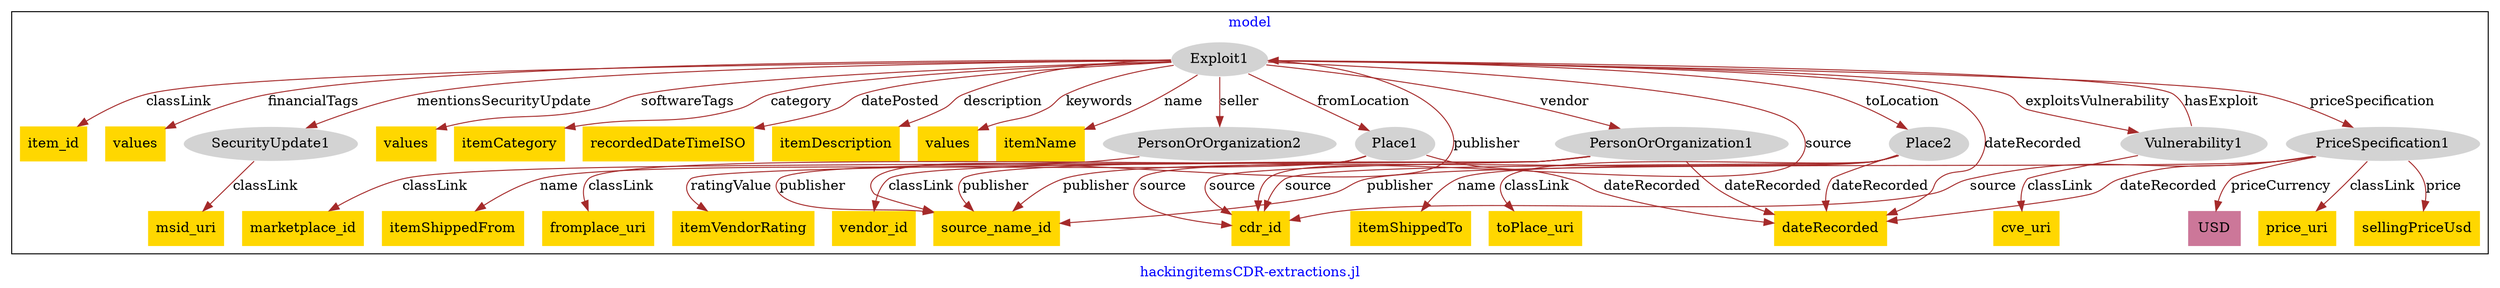 digraph n0 {
fontcolor="blue"
remincross="true"
label="hackingitemsCDR-extractions.jl"
subgraph cluster {
label="model"
n2[style="filled",color="white",fillcolor="lightgray",label="Exploit1"];
n3[shape="plaintext",style="filled",fillcolor="gold",label="item_id"];
n4[shape="plaintext",style="filled",fillcolor="gold",label="values"];
n5[style="filled",color="white",fillcolor="lightgray",label="SecurityUpdate1"];
n6[shape="plaintext",style="filled",fillcolor="gold",label="values"];
n7[shape="plaintext",style="filled",fillcolor="gold",label="itemCategory"];
n8[shape="plaintext",style="filled",fillcolor="gold",label="recordedDateTimeISO"];
n9[shape="plaintext",style="filled",fillcolor="gold",label="itemDescription"];
n10[shape="plaintext",style="filled",fillcolor="gold",label="values"];
n11[shape="plaintext",style="filled",fillcolor="gold",label="itemName"];
n12[style="filled",color="white",fillcolor="lightgray",label="PersonOrOrganization1"];
n13[shape="plaintext",style="filled",fillcolor="gold",label="vendor_id"];
n14[shape="plaintext",style="filled",fillcolor="gold",label="source_name_id"];
n15[shape="plaintext",style="filled",fillcolor="gold",label="itemVendorRating"];
n16[style="filled",color="white",fillcolor="lightgray",label="PersonOrOrganization2"];
n17[shape="plaintext",style="filled",fillcolor="gold",label="marketplace_id"];
n18[shape="plaintext",style="filled",fillcolor="gold",label="msid_uri"];
n19[style="filled",color="white",fillcolor="lightgray",label="Vulnerability1"];
n20[shape="plaintext",style="filled",fillcolor="gold",label="cve_uri"];
n21[style="filled",color="white",fillcolor="lightgray",label="Place1"];
n22[shape="plaintext",style="filled",fillcolor="gold",label="fromplace_uri"];
n23[shape="plaintext",style="filled",fillcolor="gold",label="itemShippedFrom"];
n24[style="filled",color="white",fillcolor="lightgray",label="Place2"];
n25[shape="plaintext",style="filled",fillcolor="gold",label="toPlace_uri"];
n26[shape="plaintext",style="filled",fillcolor="gold",label="itemShippedTo"];
n27[style="filled",color="white",fillcolor="lightgray",label="PriceSpecification1"];
n28[shape="plaintext",style="filled",fillcolor="gold",label="price_uri"];
n29[shape="plaintext",style="filled",fillcolor="gold",label="sellingPriceUsd"];
n30[shape="plaintext",style="filled",fillcolor="#CC7799",label="USD"];
n31[shape="plaintext",style="filled",fillcolor="gold",label="cdr_id"];
n32[shape="plaintext",style="filled",fillcolor="gold",label="dateRecorded"];
}
n2 -> n3[color="brown",fontcolor="black",label="classLink"]
n2 -> n4[color="brown",fontcolor="black",label="financialTags"]
n2 -> n5[color="brown",fontcolor="black",label="mentionsSecurityUpdate"]
n2 -> n6[color="brown",fontcolor="black",label="softwareTags"]
n2 -> n7[color="brown",fontcolor="black",label="category"]
n2 -> n8[color="brown",fontcolor="black",label="datePosted"]
n2 -> n9[color="brown",fontcolor="black",label="description"]
n2 -> n10[color="brown",fontcolor="black",label="keywords"]
n2 -> n11[color="brown",fontcolor="black",label="name"]
n12 -> n13[color="brown",fontcolor="black",label="classLink"]
n12 -> n14[color="brown",fontcolor="black",label="publisher"]
n12 -> n15[color="brown",fontcolor="black",label="ratingValue"]
n16 -> n17[color="brown",fontcolor="black",label="classLink"]
n5 -> n18[color="brown",fontcolor="black",label="classLink"]
n19 -> n20[color="brown",fontcolor="black",label="classLink"]
n21 -> n22[color="brown",fontcolor="black",label="classLink"]
n21 -> n23[color="brown",fontcolor="black",label="name"]
n21 -> n14[color="brown",fontcolor="black",label="publisher"]
n24 -> n25[color="brown",fontcolor="black",label="classLink"]
n24 -> n26[color="brown",fontcolor="black",label="name"]
n24 -> n14[color="brown",fontcolor="black",label="publisher"]
n27 -> n28[color="brown",fontcolor="black",label="classLink"]
n27 -> n29[color="brown",fontcolor="black",label="price"]
n27 -> n30[color="brown",fontcolor="black",label="priceCurrency"]
n27 -> n14[color="brown",fontcolor="black",label="publisher"]
n2 -> n27[color="brown",fontcolor="black",label="priceSpecification"]
n2 -> n24[color="brown",fontcolor="black",label="toLocation"]
n12 -> n31[color="brown",fontcolor="black",label="source"]
n12 -> n32[color="brown",fontcolor="black",label="dateRecorded"]
n2 -> n31[color="brown",fontcolor="black",label="source"]
n21 -> n31[color="brown",fontcolor="black",label="source"]
n2 -> n21[color="brown",fontcolor="black",label="fromLocation"]
n24 -> n31[color="brown",fontcolor="black",label="source"]
n19 -> n2[color="brown",fontcolor="black",label="hasExploit"]
n2 -> n19[color="brown",fontcolor="black",label="exploitsVulnerability"]
n2 -> n16[color="brown",fontcolor="black",label="seller"]
n21 -> n32[color="brown",fontcolor="black",label="dateRecorded"]
n27 -> n32[color="brown",fontcolor="black",label="dateRecorded"]
n27 -> n31[color="brown",fontcolor="black",label="source"]
n2 -> n12[color="brown",fontcolor="black",label="vendor"]
n2 -> n14[color="brown",fontcolor="black",label="publisher"]
n24 -> n32[color="brown",fontcolor="black",label="dateRecorded"]
n2 -> n32[color="brown",fontcolor="black",label="dateRecorded"]
}
